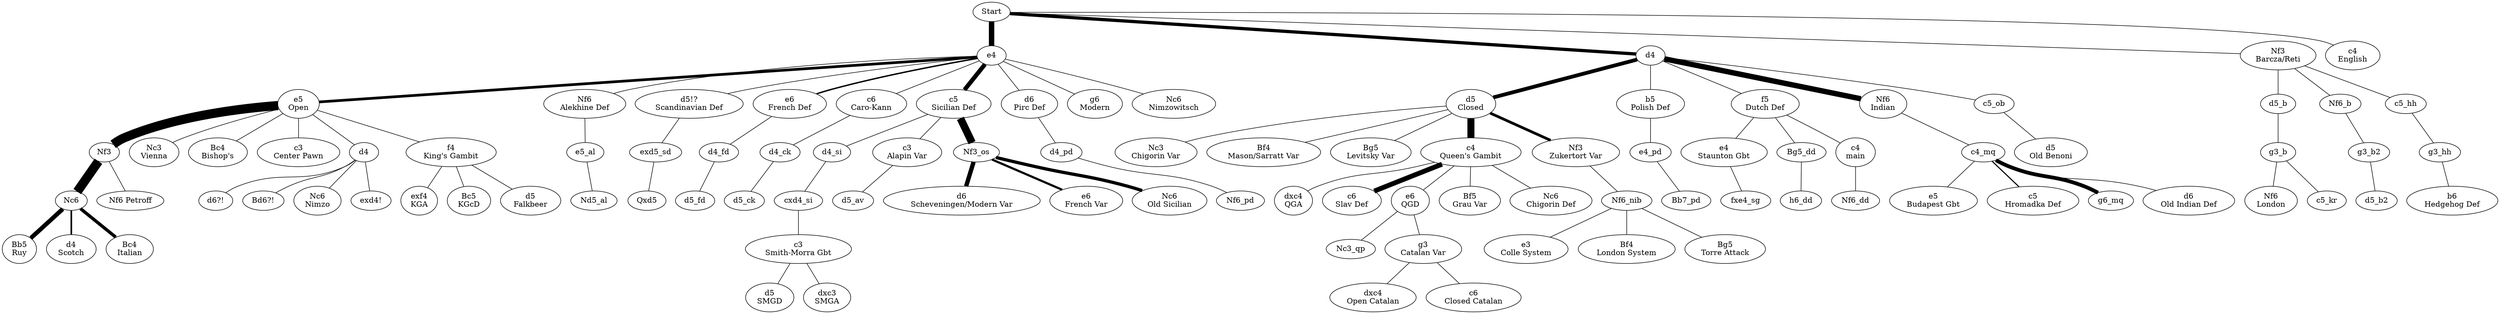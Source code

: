 graph {

Start -- e4 [weight=4 penwidth=10]

e5[label="e5\nOpen"]
e4 -- e5 [penwidth=5]
e5 -- Nf3 [penwidth=17]
e5 -- "Nc3\nVienna"
e5 -- "Bc4\nBishop's"
e5 -- "c3\nCenter Pawn"

d4_pn[label=d4]
e5 -- d4_pn
d4_pn -- "d6?!"

d4_pn -- "Bd6?!"

d4_pn -- "Nc6\nNimzo"

d4_pn -- "exd4!"


e5 -- "f4\nKing's Gambit" -- "exf4\nKGA"

"f4\nKing's Gambit" -- "Bc5\nKGcD"
"f4\nKing's Gambit" -- "d5\nFalkbeer"

Nf3 -- Nc6 [penwidth=17] // main line p. 40

//////// P ////////

Nf3 -- "Nf6 Petroff"

Nc6 -- "Bb5\nRuy" [penwidth=8]

//////// S ////////

Nc6 -- "d4\nScotch" [penwidth=3]

Nc6 -- "Bc4\nItalian" [penwidth=6]



////////////////////////// CLASSICAL QUEEN PAWN ///////////////

d5_qp[label="d5\nClosed"]
Start -- d4 [penwidth=6]
d4 -- d5_qp [penwidth=7 weight=2]
d5_qp -- "Nc3\nChigorin Var"
d5_qp -- "Bf4\nMason/Sarratt Var"
d5_qp -- "Bg5\nLevitsky Var"
d5_qp -- "c4\nQueen's Gambit" [penwidth=13]

"c4\nQueen's Gambit" -- "dxc4\nQGA"
"c4\nQueen's Gambit" -- "c6\nSlav Def" [penwidth=9]
"c4\nQueen's Gambit" -- "e6\nQGD"
"c4\nQueen's Gambit" -- "Bf5\nGrau Var"
"c4\nQueen's Gambit" -- "Nc6\nChigorin Def"

"e6\nQGD" -- Nc3_qp

"e6\nQGD" -- "g3\nCatalan Var" -- "dxc4\nOpen Catalan"
"g3\nCatalan Var" -- "c6\nClosed Catalan"

/////////////// MODERN KING PAWN ///////////////

e4 -- "Nf6\nAlekhine Def" -- e5_al -- Nd5_al

e4 -- "d5!?\nScandinavian Def" -- exd5_sd -- Qxd5

e4 -- "e6\nFrench Def" [penwidth=2.6]
"e6\nFrench Def" -- d4_fd -- d5_fd

e4 -- "c6\nCaro-Kann" -- d4_ck -- d5_ck

e4 -- "c5\nSicilian Def" [penwidth=8]
"c5\nSicilian Def" -- d4_si -- cxd4_si -- "c3\nSmith-Morra Gbt"
"c3\nSmith-Morra Gbt" -- "d5\nSMGD"
"c3\nSmith-Morra Gbt" -- "dxc3\nSMGA"

"c5\nSicilian Def" -- "c3\nAlapin Var" -- d5_av

"c5\nSicilian Def" -- Nf3_os [penwidth=14]
Nf3_os -- "d6\nScheveningen/Modern Var" [penwidth=8]

e6_os[label="e6\nFrench Var"]
Nf3_os -- e6_os [penwidth=4]


Nc6_os[label="Nc6\nOld Sicilian"]
Nf3_os -- Nc6_os [penwidth=6]

/////////////// MODERN QUEEN PAWN ///////////////

d4 -- "b5\nPolish Def" -- e4_pd -- Bb7_pd

d4 -- "f5\nDutch Def"
"f5\nDutch Def" -- "e4\nStaunton Gbt" -- fxe4_sg
"f5\nDutch Def" -- Bg5_dd -- h6_dd
"f5\nDutch Def" -- "c4\nmain" -- Nf6_dd

Nf6_mq[label="Nf6\nIndian"]
d4 -- Nf6_mq [penwidth=10]
Nf6_mq -- c4_mq
c4_mq -- "e5\nBudapest Gbt"
c5_mq[label="c5\nHromadka Def"]
c4_mq -- c5_mq[penwidth=2]



c4_mq -- g6_mq [penwidth=7]


/////////////// CHAPTER SEVEN ///////////////

Start -- "Nf3\nBarcza/Reti" -- d5_b -- g3_b -- "Nf6\nLondon"

"Nf3\nBarcza/Reti" -- Nf6_b -- g3_b2 -- d5_b2

g3_b -- c5_kr


"Nf3\nBarcza/Reti" -- c5_hh -- g3_hh -- "b6\nHedgehog Def"

/////////////// CHAPTER EIGHT ///////////////


/////////////// CHAPTER NINE ///////////////

e4 -- "d6\nPirc Def" -- d4_pd -- Nf6_pd


/////////////////////////// WIKIPEDIA

e4 -- "g6\nModern"
e4 -- "Nc6\nNimzowitsch"

Nf3_nib[label="Nf3\nZukertort Var"]
d5_qp -- Nf3_nib [penwidth=5]
Nf3_nib -- Nf6_nib
Nf6_nib -- "e3\nColle System"
Nf6_nib -- "Bf4\nLondon System"
Nf6_nib -- "Bg5\nTorre Attack"

d4 -- c5_ob -- "d5\nOld Benoni"

c4_mq -- "d6\nOld Indian Def"

///////////// CHESSTREE

Start -- "c4\nEnglish"

}
